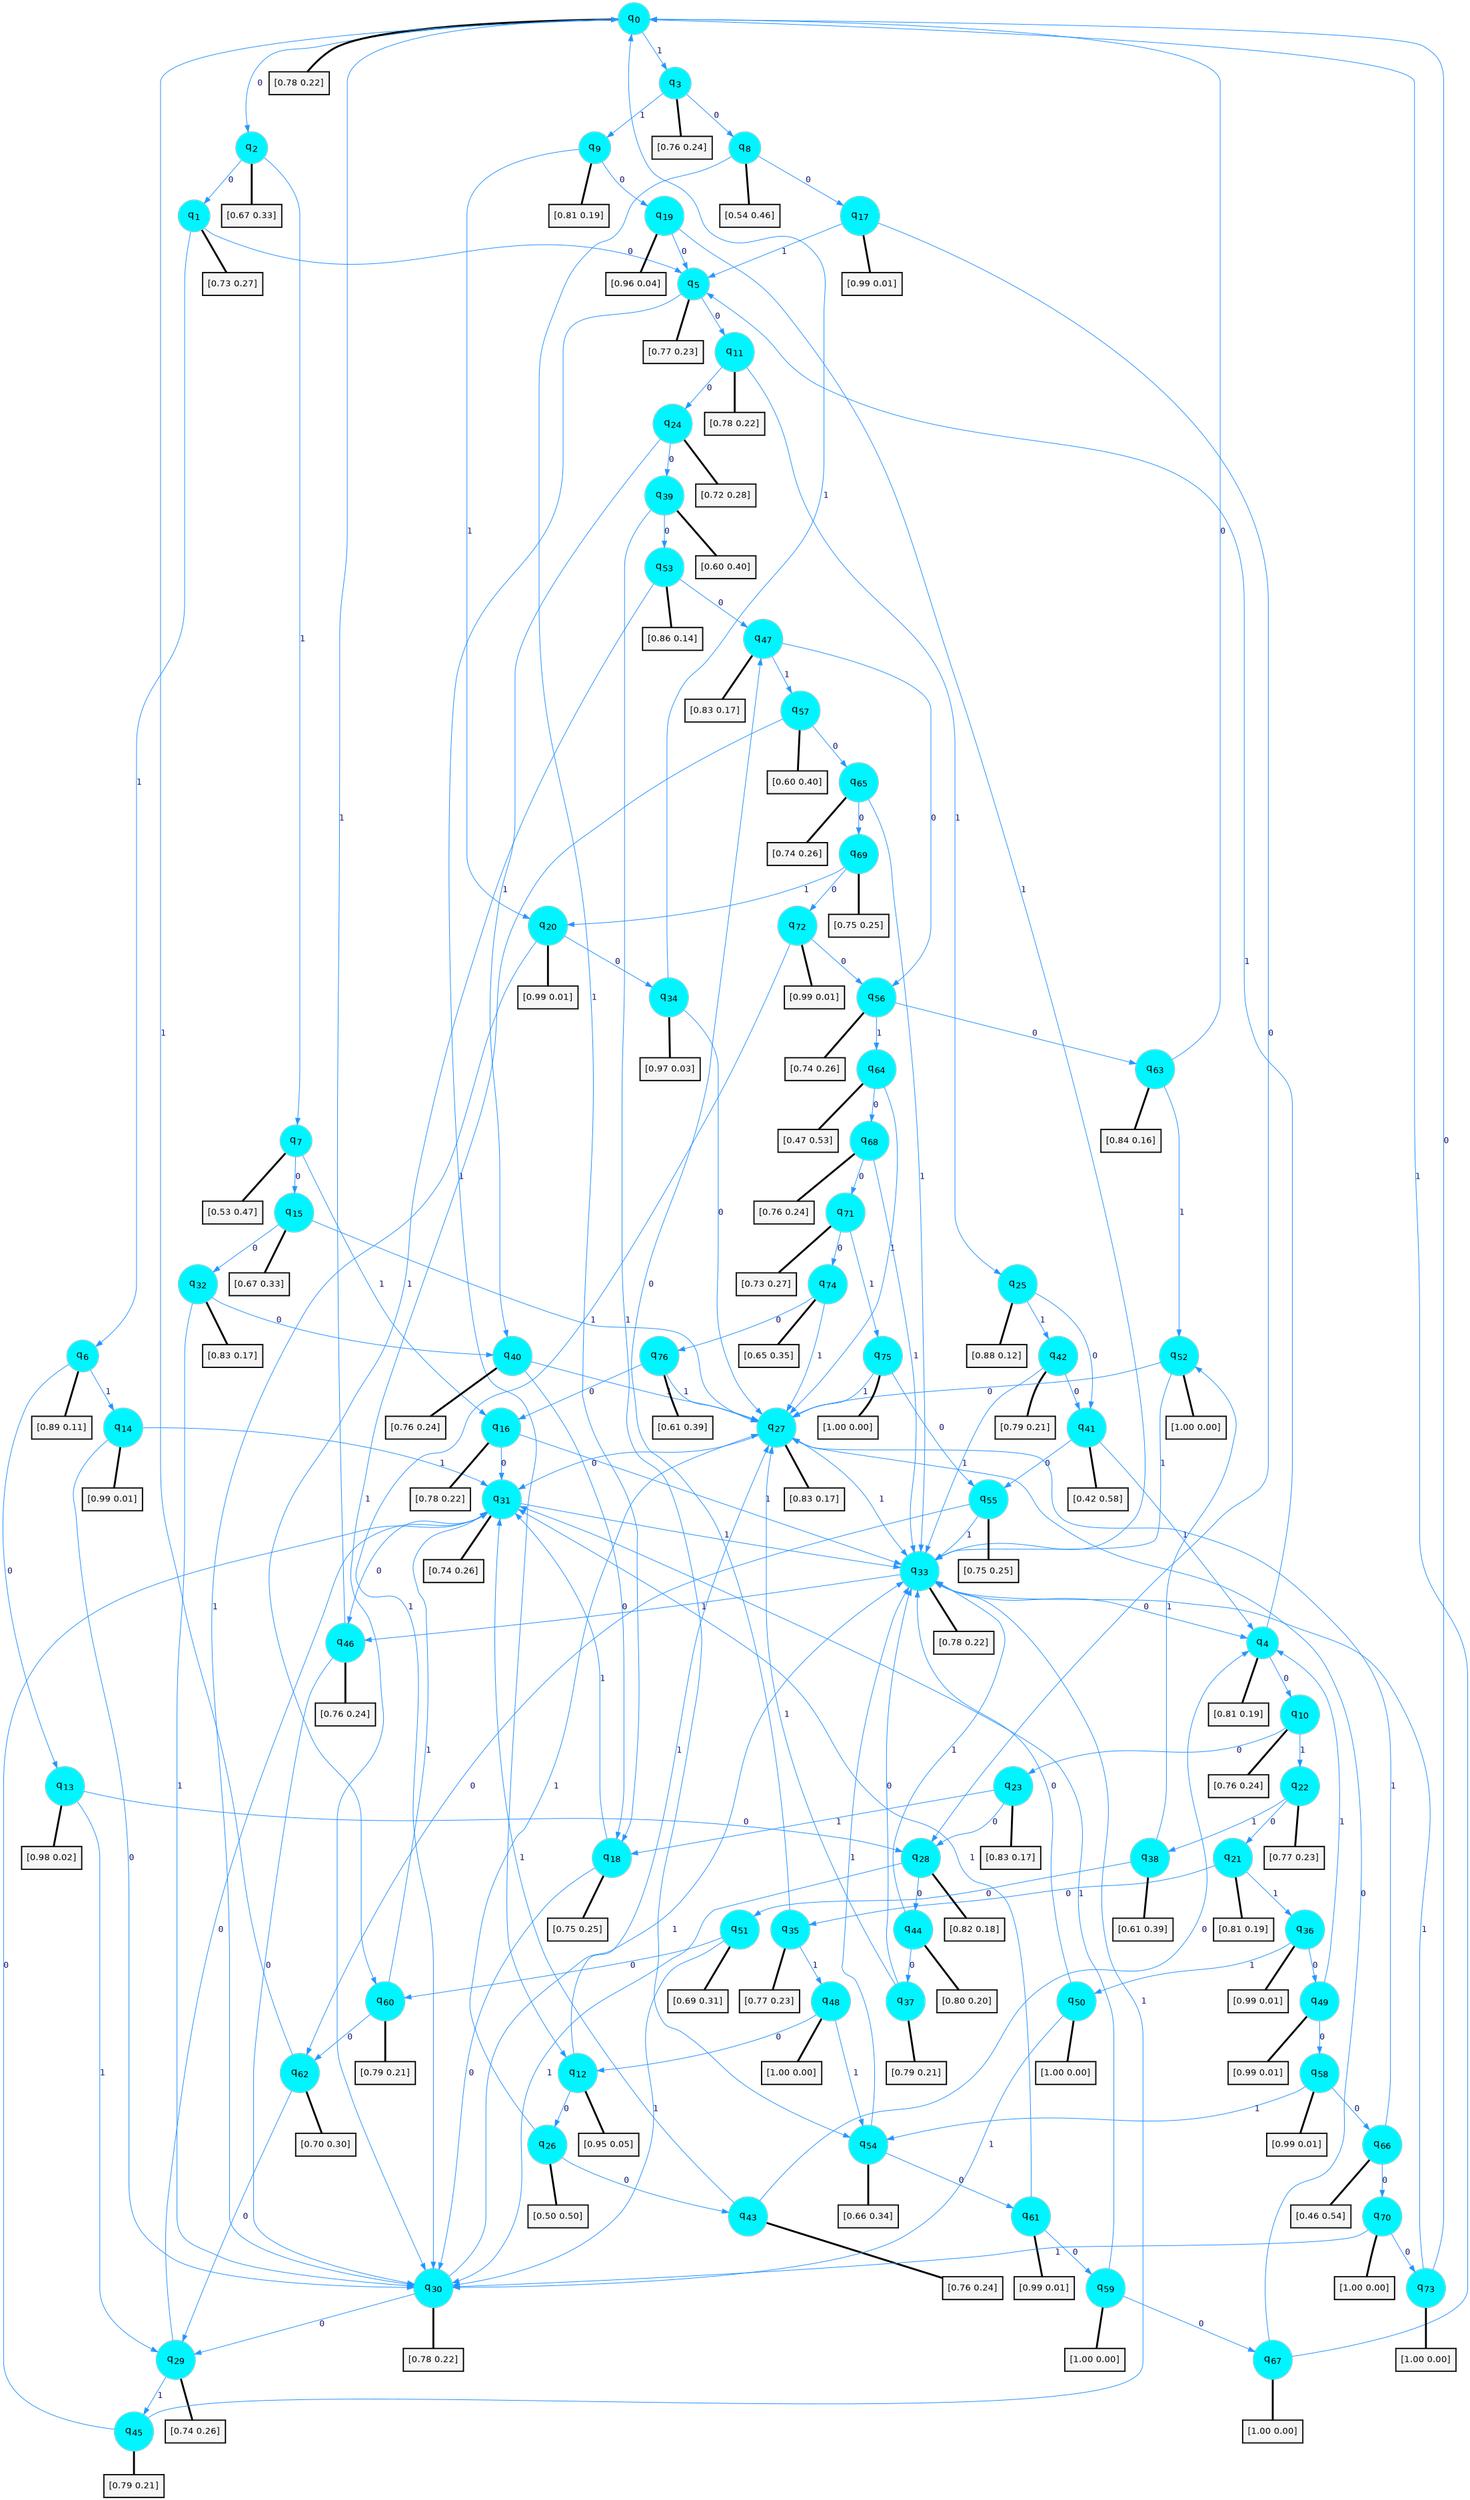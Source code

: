 digraph G {
graph [
bgcolor=transparent, dpi=300, rankdir=TD, size="40,25"];
node [
color=gray, fillcolor=turquoise1, fontcolor=black, fontname=Helvetica, fontsize=16, fontweight=bold, shape=circle, style=filled];
edge [
arrowsize=1, color=dodgerblue1, fontcolor=midnightblue, fontname=courier, fontweight=bold, penwidth=1, style=solid, weight=20];
0[label=<q<SUB>0</SUB>>];
1[label=<q<SUB>1</SUB>>];
2[label=<q<SUB>2</SUB>>];
3[label=<q<SUB>3</SUB>>];
4[label=<q<SUB>4</SUB>>];
5[label=<q<SUB>5</SUB>>];
6[label=<q<SUB>6</SUB>>];
7[label=<q<SUB>7</SUB>>];
8[label=<q<SUB>8</SUB>>];
9[label=<q<SUB>9</SUB>>];
10[label=<q<SUB>10</SUB>>];
11[label=<q<SUB>11</SUB>>];
12[label=<q<SUB>12</SUB>>];
13[label=<q<SUB>13</SUB>>];
14[label=<q<SUB>14</SUB>>];
15[label=<q<SUB>15</SUB>>];
16[label=<q<SUB>16</SUB>>];
17[label=<q<SUB>17</SUB>>];
18[label=<q<SUB>18</SUB>>];
19[label=<q<SUB>19</SUB>>];
20[label=<q<SUB>20</SUB>>];
21[label=<q<SUB>21</SUB>>];
22[label=<q<SUB>22</SUB>>];
23[label=<q<SUB>23</SUB>>];
24[label=<q<SUB>24</SUB>>];
25[label=<q<SUB>25</SUB>>];
26[label=<q<SUB>26</SUB>>];
27[label=<q<SUB>27</SUB>>];
28[label=<q<SUB>28</SUB>>];
29[label=<q<SUB>29</SUB>>];
30[label=<q<SUB>30</SUB>>];
31[label=<q<SUB>31</SUB>>];
32[label=<q<SUB>32</SUB>>];
33[label=<q<SUB>33</SUB>>];
34[label=<q<SUB>34</SUB>>];
35[label=<q<SUB>35</SUB>>];
36[label=<q<SUB>36</SUB>>];
37[label=<q<SUB>37</SUB>>];
38[label=<q<SUB>38</SUB>>];
39[label=<q<SUB>39</SUB>>];
40[label=<q<SUB>40</SUB>>];
41[label=<q<SUB>41</SUB>>];
42[label=<q<SUB>42</SUB>>];
43[label=<q<SUB>43</SUB>>];
44[label=<q<SUB>44</SUB>>];
45[label=<q<SUB>45</SUB>>];
46[label=<q<SUB>46</SUB>>];
47[label=<q<SUB>47</SUB>>];
48[label=<q<SUB>48</SUB>>];
49[label=<q<SUB>49</SUB>>];
50[label=<q<SUB>50</SUB>>];
51[label=<q<SUB>51</SUB>>];
52[label=<q<SUB>52</SUB>>];
53[label=<q<SUB>53</SUB>>];
54[label=<q<SUB>54</SUB>>];
55[label=<q<SUB>55</SUB>>];
56[label=<q<SUB>56</SUB>>];
57[label=<q<SUB>57</SUB>>];
58[label=<q<SUB>58</SUB>>];
59[label=<q<SUB>59</SUB>>];
60[label=<q<SUB>60</SUB>>];
61[label=<q<SUB>61</SUB>>];
62[label=<q<SUB>62</SUB>>];
63[label=<q<SUB>63</SUB>>];
64[label=<q<SUB>64</SUB>>];
65[label=<q<SUB>65</SUB>>];
66[label=<q<SUB>66</SUB>>];
67[label=<q<SUB>67</SUB>>];
68[label=<q<SUB>68</SUB>>];
69[label=<q<SUB>69</SUB>>];
70[label=<q<SUB>70</SUB>>];
71[label=<q<SUB>71</SUB>>];
72[label=<q<SUB>72</SUB>>];
73[label=<q<SUB>73</SUB>>];
74[label=<q<SUB>74</SUB>>];
75[label=<q<SUB>75</SUB>>];
76[label=<q<SUB>76</SUB>>];
77[label="[0.78 0.22]", shape=box,fontcolor=black, fontname=Helvetica, fontsize=14, penwidth=2, fillcolor=whitesmoke,color=black];
78[label="[0.73 0.27]", shape=box,fontcolor=black, fontname=Helvetica, fontsize=14, penwidth=2, fillcolor=whitesmoke,color=black];
79[label="[0.67 0.33]", shape=box,fontcolor=black, fontname=Helvetica, fontsize=14, penwidth=2, fillcolor=whitesmoke,color=black];
80[label="[0.76 0.24]", shape=box,fontcolor=black, fontname=Helvetica, fontsize=14, penwidth=2, fillcolor=whitesmoke,color=black];
81[label="[0.81 0.19]", shape=box,fontcolor=black, fontname=Helvetica, fontsize=14, penwidth=2, fillcolor=whitesmoke,color=black];
82[label="[0.77 0.23]", shape=box,fontcolor=black, fontname=Helvetica, fontsize=14, penwidth=2, fillcolor=whitesmoke,color=black];
83[label="[0.89 0.11]", shape=box,fontcolor=black, fontname=Helvetica, fontsize=14, penwidth=2, fillcolor=whitesmoke,color=black];
84[label="[0.53 0.47]", shape=box,fontcolor=black, fontname=Helvetica, fontsize=14, penwidth=2, fillcolor=whitesmoke,color=black];
85[label="[0.54 0.46]", shape=box,fontcolor=black, fontname=Helvetica, fontsize=14, penwidth=2, fillcolor=whitesmoke,color=black];
86[label="[0.81 0.19]", shape=box,fontcolor=black, fontname=Helvetica, fontsize=14, penwidth=2, fillcolor=whitesmoke,color=black];
87[label="[0.76 0.24]", shape=box,fontcolor=black, fontname=Helvetica, fontsize=14, penwidth=2, fillcolor=whitesmoke,color=black];
88[label="[0.78 0.22]", shape=box,fontcolor=black, fontname=Helvetica, fontsize=14, penwidth=2, fillcolor=whitesmoke,color=black];
89[label="[0.95 0.05]", shape=box,fontcolor=black, fontname=Helvetica, fontsize=14, penwidth=2, fillcolor=whitesmoke,color=black];
90[label="[0.98 0.02]", shape=box,fontcolor=black, fontname=Helvetica, fontsize=14, penwidth=2, fillcolor=whitesmoke,color=black];
91[label="[0.99 0.01]", shape=box,fontcolor=black, fontname=Helvetica, fontsize=14, penwidth=2, fillcolor=whitesmoke,color=black];
92[label="[0.67 0.33]", shape=box,fontcolor=black, fontname=Helvetica, fontsize=14, penwidth=2, fillcolor=whitesmoke,color=black];
93[label="[0.78 0.22]", shape=box,fontcolor=black, fontname=Helvetica, fontsize=14, penwidth=2, fillcolor=whitesmoke,color=black];
94[label="[0.99 0.01]", shape=box,fontcolor=black, fontname=Helvetica, fontsize=14, penwidth=2, fillcolor=whitesmoke,color=black];
95[label="[0.75 0.25]", shape=box,fontcolor=black, fontname=Helvetica, fontsize=14, penwidth=2, fillcolor=whitesmoke,color=black];
96[label="[0.96 0.04]", shape=box,fontcolor=black, fontname=Helvetica, fontsize=14, penwidth=2, fillcolor=whitesmoke,color=black];
97[label="[0.99 0.01]", shape=box,fontcolor=black, fontname=Helvetica, fontsize=14, penwidth=2, fillcolor=whitesmoke,color=black];
98[label="[0.81 0.19]", shape=box,fontcolor=black, fontname=Helvetica, fontsize=14, penwidth=2, fillcolor=whitesmoke,color=black];
99[label="[0.77 0.23]", shape=box,fontcolor=black, fontname=Helvetica, fontsize=14, penwidth=2, fillcolor=whitesmoke,color=black];
100[label="[0.83 0.17]", shape=box,fontcolor=black, fontname=Helvetica, fontsize=14, penwidth=2, fillcolor=whitesmoke,color=black];
101[label="[0.72 0.28]", shape=box,fontcolor=black, fontname=Helvetica, fontsize=14, penwidth=2, fillcolor=whitesmoke,color=black];
102[label="[0.88 0.12]", shape=box,fontcolor=black, fontname=Helvetica, fontsize=14, penwidth=2, fillcolor=whitesmoke,color=black];
103[label="[0.50 0.50]", shape=box,fontcolor=black, fontname=Helvetica, fontsize=14, penwidth=2, fillcolor=whitesmoke,color=black];
104[label="[0.83 0.17]", shape=box,fontcolor=black, fontname=Helvetica, fontsize=14, penwidth=2, fillcolor=whitesmoke,color=black];
105[label="[0.82 0.18]", shape=box,fontcolor=black, fontname=Helvetica, fontsize=14, penwidth=2, fillcolor=whitesmoke,color=black];
106[label="[0.74 0.26]", shape=box,fontcolor=black, fontname=Helvetica, fontsize=14, penwidth=2, fillcolor=whitesmoke,color=black];
107[label="[0.78 0.22]", shape=box,fontcolor=black, fontname=Helvetica, fontsize=14, penwidth=2, fillcolor=whitesmoke,color=black];
108[label="[0.74 0.26]", shape=box,fontcolor=black, fontname=Helvetica, fontsize=14, penwidth=2, fillcolor=whitesmoke,color=black];
109[label="[0.83 0.17]", shape=box,fontcolor=black, fontname=Helvetica, fontsize=14, penwidth=2, fillcolor=whitesmoke,color=black];
110[label="[0.78 0.22]", shape=box,fontcolor=black, fontname=Helvetica, fontsize=14, penwidth=2, fillcolor=whitesmoke,color=black];
111[label="[0.97 0.03]", shape=box,fontcolor=black, fontname=Helvetica, fontsize=14, penwidth=2, fillcolor=whitesmoke,color=black];
112[label="[0.77 0.23]", shape=box,fontcolor=black, fontname=Helvetica, fontsize=14, penwidth=2, fillcolor=whitesmoke,color=black];
113[label="[0.99 0.01]", shape=box,fontcolor=black, fontname=Helvetica, fontsize=14, penwidth=2, fillcolor=whitesmoke,color=black];
114[label="[0.79 0.21]", shape=box,fontcolor=black, fontname=Helvetica, fontsize=14, penwidth=2, fillcolor=whitesmoke,color=black];
115[label="[0.61 0.39]", shape=box,fontcolor=black, fontname=Helvetica, fontsize=14, penwidth=2, fillcolor=whitesmoke,color=black];
116[label="[0.60 0.40]", shape=box,fontcolor=black, fontname=Helvetica, fontsize=14, penwidth=2, fillcolor=whitesmoke,color=black];
117[label="[0.76 0.24]", shape=box,fontcolor=black, fontname=Helvetica, fontsize=14, penwidth=2, fillcolor=whitesmoke,color=black];
118[label="[0.42 0.58]", shape=box,fontcolor=black, fontname=Helvetica, fontsize=14, penwidth=2, fillcolor=whitesmoke,color=black];
119[label="[0.79 0.21]", shape=box,fontcolor=black, fontname=Helvetica, fontsize=14, penwidth=2, fillcolor=whitesmoke,color=black];
120[label="[0.76 0.24]", shape=box,fontcolor=black, fontname=Helvetica, fontsize=14, penwidth=2, fillcolor=whitesmoke,color=black];
121[label="[0.80 0.20]", shape=box,fontcolor=black, fontname=Helvetica, fontsize=14, penwidth=2, fillcolor=whitesmoke,color=black];
122[label="[0.79 0.21]", shape=box,fontcolor=black, fontname=Helvetica, fontsize=14, penwidth=2, fillcolor=whitesmoke,color=black];
123[label="[0.76 0.24]", shape=box,fontcolor=black, fontname=Helvetica, fontsize=14, penwidth=2, fillcolor=whitesmoke,color=black];
124[label="[0.83 0.17]", shape=box,fontcolor=black, fontname=Helvetica, fontsize=14, penwidth=2, fillcolor=whitesmoke,color=black];
125[label="[1.00 0.00]", shape=box,fontcolor=black, fontname=Helvetica, fontsize=14, penwidth=2, fillcolor=whitesmoke,color=black];
126[label="[0.99 0.01]", shape=box,fontcolor=black, fontname=Helvetica, fontsize=14, penwidth=2, fillcolor=whitesmoke,color=black];
127[label="[1.00 0.00]", shape=box,fontcolor=black, fontname=Helvetica, fontsize=14, penwidth=2, fillcolor=whitesmoke,color=black];
128[label="[0.69 0.31]", shape=box,fontcolor=black, fontname=Helvetica, fontsize=14, penwidth=2, fillcolor=whitesmoke,color=black];
129[label="[1.00 0.00]", shape=box,fontcolor=black, fontname=Helvetica, fontsize=14, penwidth=2, fillcolor=whitesmoke,color=black];
130[label="[0.86 0.14]", shape=box,fontcolor=black, fontname=Helvetica, fontsize=14, penwidth=2, fillcolor=whitesmoke,color=black];
131[label="[0.66 0.34]", shape=box,fontcolor=black, fontname=Helvetica, fontsize=14, penwidth=2, fillcolor=whitesmoke,color=black];
132[label="[0.75 0.25]", shape=box,fontcolor=black, fontname=Helvetica, fontsize=14, penwidth=2, fillcolor=whitesmoke,color=black];
133[label="[0.74 0.26]", shape=box,fontcolor=black, fontname=Helvetica, fontsize=14, penwidth=2, fillcolor=whitesmoke,color=black];
134[label="[0.60 0.40]", shape=box,fontcolor=black, fontname=Helvetica, fontsize=14, penwidth=2, fillcolor=whitesmoke,color=black];
135[label="[0.99 0.01]", shape=box,fontcolor=black, fontname=Helvetica, fontsize=14, penwidth=2, fillcolor=whitesmoke,color=black];
136[label="[1.00 0.00]", shape=box,fontcolor=black, fontname=Helvetica, fontsize=14, penwidth=2, fillcolor=whitesmoke,color=black];
137[label="[0.79 0.21]", shape=box,fontcolor=black, fontname=Helvetica, fontsize=14, penwidth=2, fillcolor=whitesmoke,color=black];
138[label="[0.99 0.01]", shape=box,fontcolor=black, fontname=Helvetica, fontsize=14, penwidth=2, fillcolor=whitesmoke,color=black];
139[label="[0.70 0.30]", shape=box,fontcolor=black, fontname=Helvetica, fontsize=14, penwidth=2, fillcolor=whitesmoke,color=black];
140[label="[0.84 0.16]", shape=box,fontcolor=black, fontname=Helvetica, fontsize=14, penwidth=2, fillcolor=whitesmoke,color=black];
141[label="[0.47 0.53]", shape=box,fontcolor=black, fontname=Helvetica, fontsize=14, penwidth=2, fillcolor=whitesmoke,color=black];
142[label="[0.74 0.26]", shape=box,fontcolor=black, fontname=Helvetica, fontsize=14, penwidth=2, fillcolor=whitesmoke,color=black];
143[label="[0.46 0.54]", shape=box,fontcolor=black, fontname=Helvetica, fontsize=14, penwidth=2, fillcolor=whitesmoke,color=black];
144[label="[1.00 0.00]", shape=box,fontcolor=black, fontname=Helvetica, fontsize=14, penwidth=2, fillcolor=whitesmoke,color=black];
145[label="[0.76 0.24]", shape=box,fontcolor=black, fontname=Helvetica, fontsize=14, penwidth=2, fillcolor=whitesmoke,color=black];
146[label="[0.75 0.25]", shape=box,fontcolor=black, fontname=Helvetica, fontsize=14, penwidth=2, fillcolor=whitesmoke,color=black];
147[label="[1.00 0.00]", shape=box,fontcolor=black, fontname=Helvetica, fontsize=14, penwidth=2, fillcolor=whitesmoke,color=black];
148[label="[0.73 0.27]", shape=box,fontcolor=black, fontname=Helvetica, fontsize=14, penwidth=2, fillcolor=whitesmoke,color=black];
149[label="[0.99 0.01]", shape=box,fontcolor=black, fontname=Helvetica, fontsize=14, penwidth=2, fillcolor=whitesmoke,color=black];
150[label="[1.00 0.00]", shape=box,fontcolor=black, fontname=Helvetica, fontsize=14, penwidth=2, fillcolor=whitesmoke,color=black];
151[label="[0.65 0.35]", shape=box,fontcolor=black, fontname=Helvetica, fontsize=14, penwidth=2, fillcolor=whitesmoke,color=black];
152[label="[1.00 0.00]", shape=box,fontcolor=black, fontname=Helvetica, fontsize=14, penwidth=2, fillcolor=whitesmoke,color=black];
153[label="[0.61 0.39]", shape=box,fontcolor=black, fontname=Helvetica, fontsize=14, penwidth=2, fillcolor=whitesmoke,color=black];
0->2 [label=0];
0->3 [label=1];
0->77 [arrowhead=none, penwidth=3,color=black];
1->5 [label=0];
1->6 [label=1];
1->78 [arrowhead=none, penwidth=3,color=black];
2->1 [label=0];
2->7 [label=1];
2->79 [arrowhead=none, penwidth=3,color=black];
3->8 [label=0];
3->9 [label=1];
3->80 [arrowhead=none, penwidth=3,color=black];
4->10 [label=0];
4->5 [label=1];
4->81 [arrowhead=none, penwidth=3,color=black];
5->11 [label=0];
5->12 [label=1];
5->82 [arrowhead=none, penwidth=3,color=black];
6->13 [label=0];
6->14 [label=1];
6->83 [arrowhead=none, penwidth=3,color=black];
7->15 [label=0];
7->16 [label=1];
7->84 [arrowhead=none, penwidth=3,color=black];
8->17 [label=0];
8->18 [label=1];
8->85 [arrowhead=none, penwidth=3,color=black];
9->19 [label=0];
9->20 [label=1];
9->86 [arrowhead=none, penwidth=3,color=black];
10->23 [label=0];
10->22 [label=1];
10->87 [arrowhead=none, penwidth=3,color=black];
11->24 [label=0];
11->25 [label=1];
11->88 [arrowhead=none, penwidth=3,color=black];
12->26 [label=0];
12->27 [label=1];
12->89 [arrowhead=none, penwidth=3,color=black];
13->28 [label=0];
13->29 [label=1];
13->90 [arrowhead=none, penwidth=3,color=black];
14->30 [label=0];
14->31 [label=1];
14->91 [arrowhead=none, penwidth=3,color=black];
15->32 [label=0];
15->27 [label=1];
15->92 [arrowhead=none, penwidth=3,color=black];
16->31 [label=0];
16->33 [label=1];
16->93 [arrowhead=none, penwidth=3,color=black];
17->28 [label=0];
17->5 [label=1];
17->94 [arrowhead=none, penwidth=3,color=black];
18->30 [label=0];
18->31 [label=1];
18->95 [arrowhead=none, penwidth=3,color=black];
19->5 [label=0];
19->33 [label=1];
19->96 [arrowhead=none, penwidth=3,color=black];
20->34 [label=0];
20->30 [label=1];
20->97 [arrowhead=none, penwidth=3,color=black];
21->35 [label=0];
21->36 [label=1];
21->98 [arrowhead=none, penwidth=3,color=black];
22->21 [label=0];
22->38 [label=1];
22->99 [arrowhead=none, penwidth=3,color=black];
23->28 [label=0];
23->18 [label=1];
23->100 [arrowhead=none, penwidth=3,color=black];
24->39 [label=0];
24->40 [label=1];
24->101 [arrowhead=none, penwidth=3,color=black];
25->41 [label=0];
25->42 [label=1];
25->102 [arrowhead=none, penwidth=3,color=black];
26->43 [label=0];
26->27 [label=1];
26->103 [arrowhead=none, penwidth=3,color=black];
27->31 [label=0];
27->33 [label=1];
27->104 [arrowhead=none, penwidth=3,color=black];
28->44 [label=0];
28->30 [label=1];
28->105 [arrowhead=none, penwidth=3,color=black];
29->31 [label=0];
29->45 [label=1];
29->106 [arrowhead=none, penwidth=3,color=black];
30->29 [label=0];
30->33 [label=1];
30->107 [arrowhead=none, penwidth=3,color=black];
31->46 [label=0];
31->33 [label=1];
31->108 [arrowhead=none, penwidth=3,color=black];
32->40 [label=0];
32->30 [label=1];
32->109 [arrowhead=none, penwidth=3,color=black];
33->4 [label=0];
33->46 [label=1];
33->110 [arrowhead=none, penwidth=3,color=black];
34->27 [label=0];
34->0 [label=1];
34->111 [arrowhead=none, penwidth=3,color=black];
35->47 [label=0];
35->48 [label=1];
35->112 [arrowhead=none, penwidth=3,color=black];
36->49 [label=0];
36->50 [label=1];
36->113 [arrowhead=none, penwidth=3,color=black];
37->33 [label=0];
37->27 [label=1];
37->114 [arrowhead=none, penwidth=3,color=black];
38->51 [label=0];
38->52 [label=1];
38->115 [arrowhead=none, penwidth=3,color=black];
39->53 [label=0];
39->54 [label=1];
39->116 [arrowhead=none, penwidth=3,color=black];
40->18 [label=0];
40->27 [label=1];
40->117 [arrowhead=none, penwidth=3,color=black];
41->55 [label=0];
41->4 [label=1];
41->118 [arrowhead=none, penwidth=3,color=black];
42->41 [label=0];
42->33 [label=1];
42->119 [arrowhead=none, penwidth=3,color=black];
43->4 [label=0];
43->31 [label=1];
43->120 [arrowhead=none, penwidth=3,color=black];
44->37 [label=0];
44->33 [label=1];
44->121 [arrowhead=none, penwidth=3,color=black];
45->31 [label=0];
45->33 [label=1];
45->122 [arrowhead=none, penwidth=3,color=black];
46->30 [label=0];
46->0 [label=1];
46->123 [arrowhead=none, penwidth=3,color=black];
47->56 [label=0];
47->57 [label=1];
47->124 [arrowhead=none, penwidth=3,color=black];
48->12 [label=0];
48->54 [label=1];
48->125 [arrowhead=none, penwidth=3,color=black];
49->58 [label=0];
49->4 [label=1];
49->126 [arrowhead=none, penwidth=3,color=black];
50->33 [label=0];
50->30 [label=1];
50->127 [arrowhead=none, penwidth=3,color=black];
51->60 [label=0];
51->30 [label=1];
51->128 [arrowhead=none, penwidth=3,color=black];
52->27 [label=0];
52->33 [label=1];
52->129 [arrowhead=none, penwidth=3,color=black];
53->47 [label=0];
53->60 [label=1];
53->130 [arrowhead=none, penwidth=3,color=black];
54->61 [label=0];
54->33 [label=1];
54->131 [arrowhead=none, penwidth=3,color=black];
55->62 [label=0];
55->33 [label=1];
55->132 [arrowhead=none, penwidth=3,color=black];
56->63 [label=0];
56->64 [label=1];
56->133 [arrowhead=none, penwidth=3,color=black];
57->65 [label=0];
57->30 [label=1];
57->134 [arrowhead=none, penwidth=3,color=black];
58->66 [label=0];
58->54 [label=1];
58->135 [arrowhead=none, penwidth=3,color=black];
59->67 [label=0];
59->31 [label=1];
59->136 [arrowhead=none, penwidth=3,color=black];
60->62 [label=0];
60->31 [label=1];
60->137 [arrowhead=none, penwidth=3,color=black];
61->59 [label=0];
61->31 [label=1];
61->138 [arrowhead=none, penwidth=3,color=black];
62->29 [label=0];
62->0 [label=1];
62->139 [arrowhead=none, penwidth=3,color=black];
63->0 [label=0];
63->52 [label=1];
63->140 [arrowhead=none, penwidth=3,color=black];
64->68 [label=0];
64->27 [label=1];
64->141 [arrowhead=none, penwidth=3,color=black];
65->69 [label=0];
65->33 [label=1];
65->142 [arrowhead=none, penwidth=3,color=black];
66->70 [label=0];
66->27 [label=1];
66->143 [arrowhead=none, penwidth=3,color=black];
67->27 [label=0];
67->0 [label=1];
67->144 [arrowhead=none, penwidth=3,color=black];
68->71 [label=0];
68->33 [label=1];
68->145 [arrowhead=none, penwidth=3,color=black];
69->72 [label=0];
69->20 [label=1];
69->146 [arrowhead=none, penwidth=3,color=black];
70->73 [label=0];
70->30 [label=1];
70->147 [arrowhead=none, penwidth=3,color=black];
71->74 [label=0];
71->75 [label=1];
71->148 [arrowhead=none, penwidth=3,color=black];
72->56 [label=0];
72->30 [label=1];
72->149 [arrowhead=none, penwidth=3,color=black];
73->0 [label=0];
73->33 [label=1];
73->150 [arrowhead=none, penwidth=3,color=black];
74->76 [label=0];
74->27 [label=1];
74->151 [arrowhead=none, penwidth=3,color=black];
75->55 [label=0];
75->27 [label=1];
75->152 [arrowhead=none, penwidth=3,color=black];
76->16 [label=0];
76->27 [label=1];
76->153 [arrowhead=none, penwidth=3,color=black];
}
